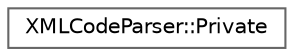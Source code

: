 digraph "Graphical Class Hierarchy"
{
 // INTERACTIVE_SVG=YES
 // LATEX_PDF_SIZE
  bgcolor="transparent";
  edge [fontname=Helvetica,fontsize=10,labelfontname=Helvetica,labelfontsize=10];
  node [fontname=Helvetica,fontsize=10,shape=box,height=0.2,width=0.4];
  rankdir="LR";
  Node0 [label="XMLCodeParser::Private",height=0.2,width=0.4,color="grey40", fillcolor="white", style="filled",URL="$dc/d7c/struct_x_m_l_code_parser_1_1_private.html",tooltip=" "];
}
